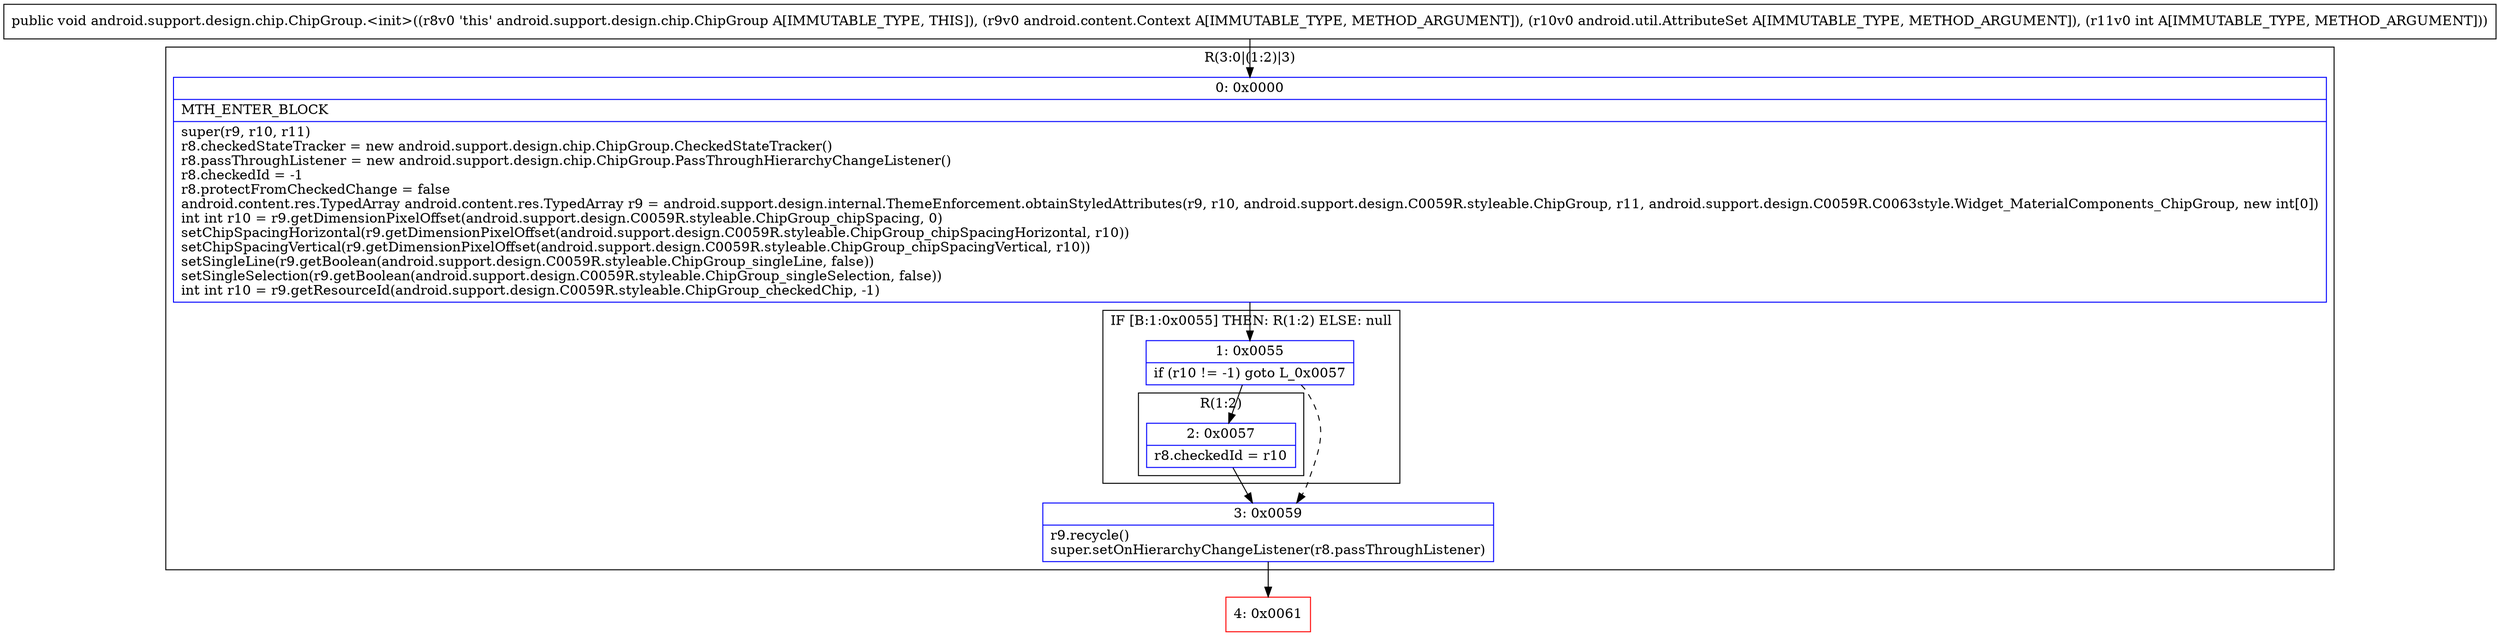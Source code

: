 digraph "CFG forandroid.support.design.chip.ChipGroup.\<init\>(Landroid\/content\/Context;Landroid\/util\/AttributeSet;I)V" {
subgraph cluster_Region_1594183476 {
label = "R(3:0|(1:2)|3)";
node [shape=record,color=blue];
Node_0 [shape=record,label="{0\:\ 0x0000|MTH_ENTER_BLOCK\l|super(r9, r10, r11)\lr8.checkedStateTracker = new android.support.design.chip.ChipGroup.CheckedStateTracker()\lr8.passThroughListener = new android.support.design.chip.ChipGroup.PassThroughHierarchyChangeListener()\lr8.checkedId = \-1\lr8.protectFromCheckedChange = false\landroid.content.res.TypedArray android.content.res.TypedArray r9 = android.support.design.internal.ThemeEnforcement.obtainStyledAttributes(r9, r10, android.support.design.C0059R.styleable.ChipGroup, r11, android.support.design.C0059R.C0063style.Widget_MaterialComponents_ChipGroup, new int[0])\lint int r10 = r9.getDimensionPixelOffset(android.support.design.C0059R.styleable.ChipGroup_chipSpacing, 0)\lsetChipSpacingHorizontal(r9.getDimensionPixelOffset(android.support.design.C0059R.styleable.ChipGroup_chipSpacingHorizontal, r10))\lsetChipSpacingVertical(r9.getDimensionPixelOffset(android.support.design.C0059R.styleable.ChipGroup_chipSpacingVertical, r10))\lsetSingleLine(r9.getBoolean(android.support.design.C0059R.styleable.ChipGroup_singleLine, false))\lsetSingleSelection(r9.getBoolean(android.support.design.C0059R.styleable.ChipGroup_singleSelection, false))\lint int r10 = r9.getResourceId(android.support.design.C0059R.styleable.ChipGroup_checkedChip, \-1)\l}"];
subgraph cluster_IfRegion_843933860 {
label = "IF [B:1:0x0055] THEN: R(1:2) ELSE: null";
node [shape=record,color=blue];
Node_1 [shape=record,label="{1\:\ 0x0055|if (r10 != \-1) goto L_0x0057\l}"];
subgraph cluster_Region_1262272758 {
label = "R(1:2)";
node [shape=record,color=blue];
Node_2 [shape=record,label="{2\:\ 0x0057|r8.checkedId = r10\l}"];
}
}
Node_3 [shape=record,label="{3\:\ 0x0059|r9.recycle()\lsuper.setOnHierarchyChangeListener(r8.passThroughListener)\l}"];
}
Node_4 [shape=record,color=red,label="{4\:\ 0x0061}"];
MethodNode[shape=record,label="{public void android.support.design.chip.ChipGroup.\<init\>((r8v0 'this' android.support.design.chip.ChipGroup A[IMMUTABLE_TYPE, THIS]), (r9v0 android.content.Context A[IMMUTABLE_TYPE, METHOD_ARGUMENT]), (r10v0 android.util.AttributeSet A[IMMUTABLE_TYPE, METHOD_ARGUMENT]), (r11v0 int A[IMMUTABLE_TYPE, METHOD_ARGUMENT])) }"];
MethodNode -> Node_0;
Node_0 -> Node_1;
Node_1 -> Node_2;
Node_1 -> Node_3[style=dashed];
Node_2 -> Node_3;
Node_3 -> Node_4;
}

